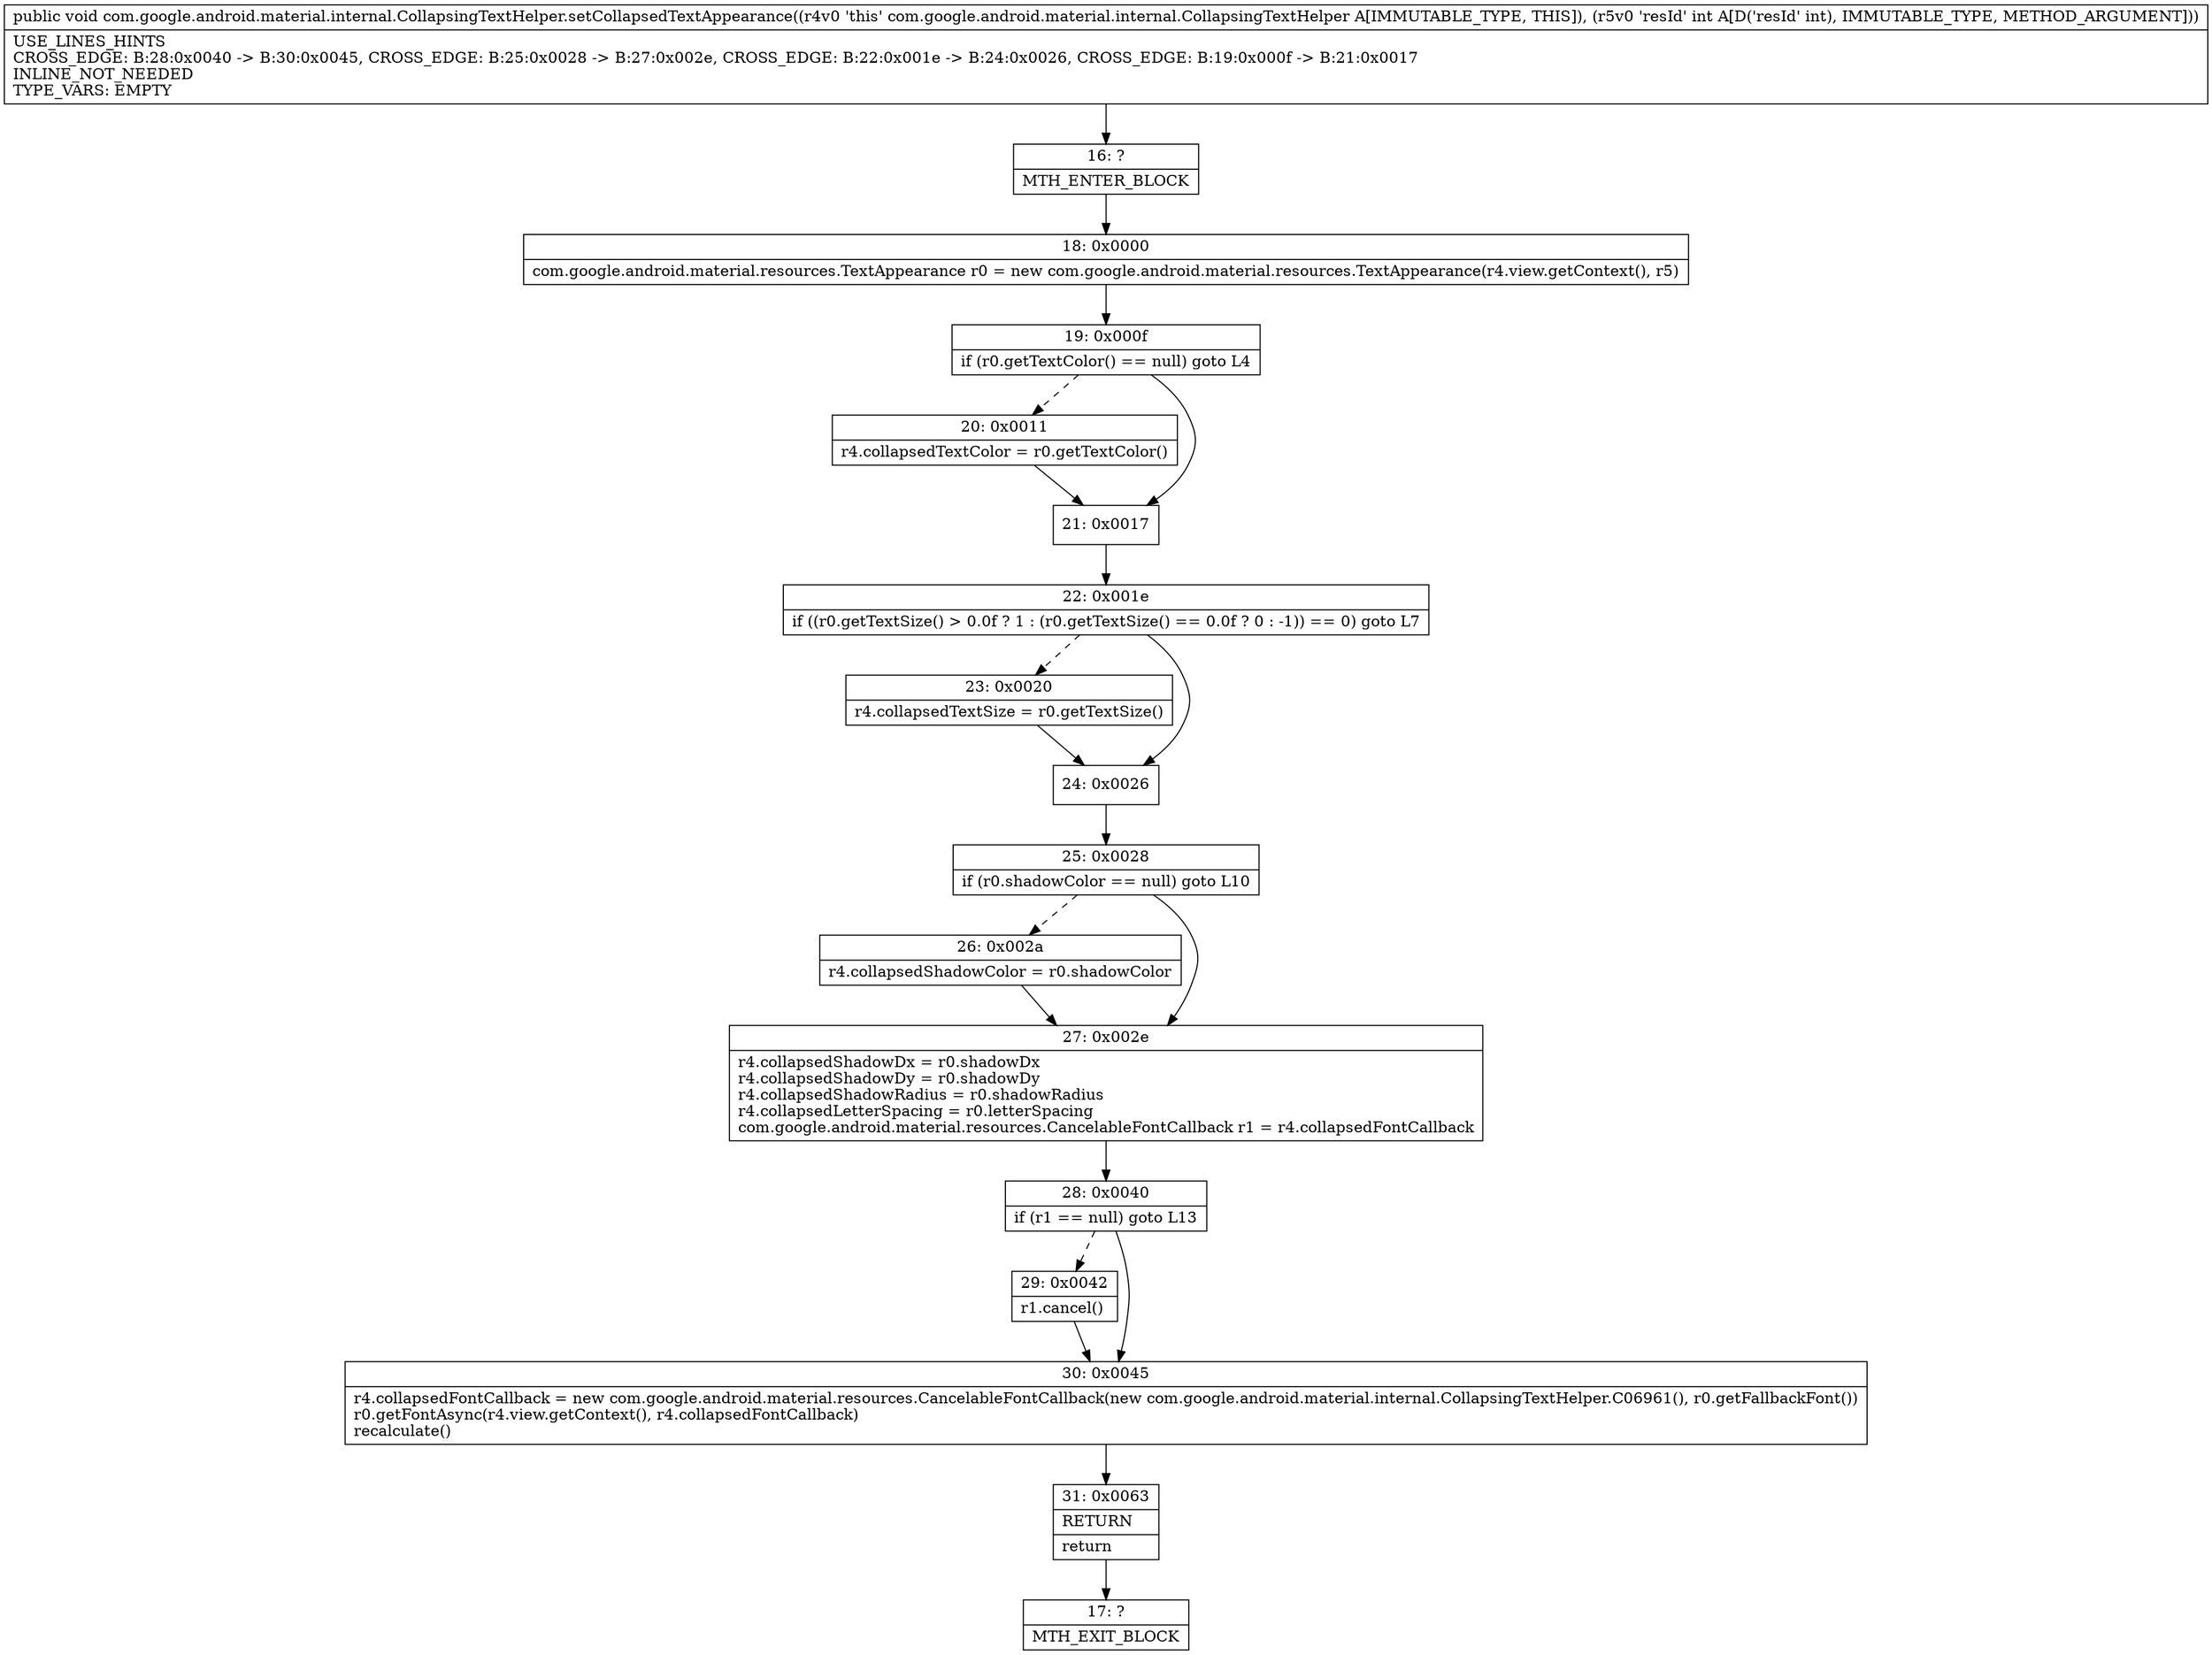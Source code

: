 digraph "CFG forcom.google.android.material.internal.CollapsingTextHelper.setCollapsedTextAppearance(I)V" {
Node_16 [shape=record,label="{16\:\ ?|MTH_ENTER_BLOCK\l}"];
Node_18 [shape=record,label="{18\:\ 0x0000|com.google.android.material.resources.TextAppearance r0 = new com.google.android.material.resources.TextAppearance(r4.view.getContext(), r5)\l}"];
Node_19 [shape=record,label="{19\:\ 0x000f|if (r0.getTextColor() == null) goto L4\l}"];
Node_20 [shape=record,label="{20\:\ 0x0011|r4.collapsedTextColor = r0.getTextColor()\l}"];
Node_21 [shape=record,label="{21\:\ 0x0017}"];
Node_22 [shape=record,label="{22\:\ 0x001e|if ((r0.getTextSize() \> 0.0f ? 1 : (r0.getTextSize() == 0.0f ? 0 : \-1)) == 0) goto L7\l}"];
Node_23 [shape=record,label="{23\:\ 0x0020|r4.collapsedTextSize = r0.getTextSize()\l}"];
Node_24 [shape=record,label="{24\:\ 0x0026}"];
Node_25 [shape=record,label="{25\:\ 0x0028|if (r0.shadowColor == null) goto L10\l}"];
Node_26 [shape=record,label="{26\:\ 0x002a|r4.collapsedShadowColor = r0.shadowColor\l}"];
Node_27 [shape=record,label="{27\:\ 0x002e|r4.collapsedShadowDx = r0.shadowDx\lr4.collapsedShadowDy = r0.shadowDy\lr4.collapsedShadowRadius = r0.shadowRadius\lr4.collapsedLetterSpacing = r0.letterSpacing\lcom.google.android.material.resources.CancelableFontCallback r1 = r4.collapsedFontCallback\l}"];
Node_28 [shape=record,label="{28\:\ 0x0040|if (r1 == null) goto L13\l}"];
Node_29 [shape=record,label="{29\:\ 0x0042|r1.cancel()\l}"];
Node_30 [shape=record,label="{30\:\ 0x0045|r4.collapsedFontCallback = new com.google.android.material.resources.CancelableFontCallback(new com.google.android.material.internal.CollapsingTextHelper.C06961(), r0.getFallbackFont())\lr0.getFontAsync(r4.view.getContext(), r4.collapsedFontCallback)\lrecalculate()\l}"];
Node_31 [shape=record,label="{31\:\ 0x0063|RETURN\l|return\l}"];
Node_17 [shape=record,label="{17\:\ ?|MTH_EXIT_BLOCK\l}"];
MethodNode[shape=record,label="{public void com.google.android.material.internal.CollapsingTextHelper.setCollapsedTextAppearance((r4v0 'this' com.google.android.material.internal.CollapsingTextHelper A[IMMUTABLE_TYPE, THIS]), (r5v0 'resId' int A[D('resId' int), IMMUTABLE_TYPE, METHOD_ARGUMENT]))  | USE_LINES_HINTS\lCROSS_EDGE: B:28:0x0040 \-\> B:30:0x0045, CROSS_EDGE: B:25:0x0028 \-\> B:27:0x002e, CROSS_EDGE: B:22:0x001e \-\> B:24:0x0026, CROSS_EDGE: B:19:0x000f \-\> B:21:0x0017\lINLINE_NOT_NEEDED\lTYPE_VARS: EMPTY\l}"];
MethodNode -> Node_16;Node_16 -> Node_18;
Node_18 -> Node_19;
Node_19 -> Node_20[style=dashed];
Node_19 -> Node_21;
Node_20 -> Node_21;
Node_21 -> Node_22;
Node_22 -> Node_23[style=dashed];
Node_22 -> Node_24;
Node_23 -> Node_24;
Node_24 -> Node_25;
Node_25 -> Node_26[style=dashed];
Node_25 -> Node_27;
Node_26 -> Node_27;
Node_27 -> Node_28;
Node_28 -> Node_29[style=dashed];
Node_28 -> Node_30;
Node_29 -> Node_30;
Node_30 -> Node_31;
Node_31 -> Node_17;
}

